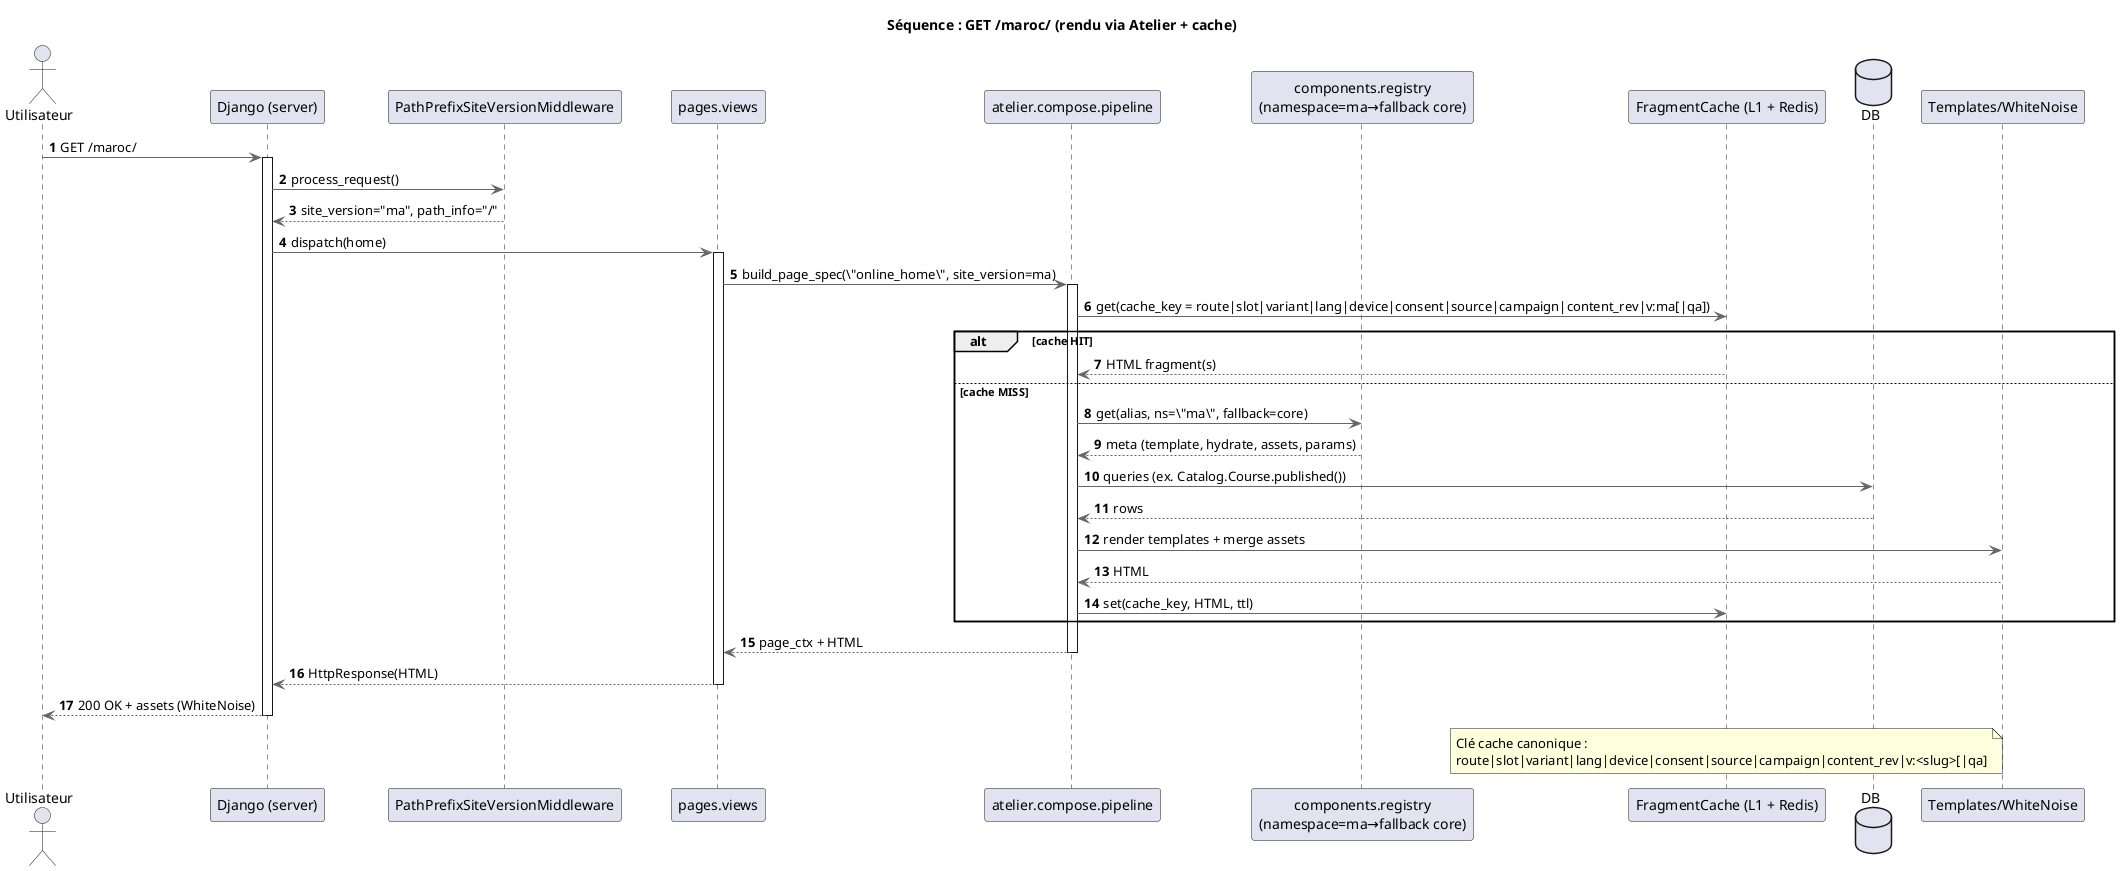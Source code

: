 @startuml 03_sequence_rendu_page
title Séquence : GET /maroc/ (rendu via Atelier + cache)

skinparam ArrowColor #666
skinparam sequenceArrowThickness 1
skinparam ParticipantPadding 20
skinparam BoxPadding 10
autonumber

actor U as "Utilisateur"
participant S as "Django (server)"
participant MW as "PathPrefixSiteVersionMiddleware"
participant P as "pages.views"
participant PIPE as "atelier.compose.pipeline"
participant REG as "components.registry\n(namespace=ma→fallback core)"
participant F as "FragmentCache (L1 + Redis)"
database DB as "DB"
participant T as "Templates/WhiteNoise"

U -> S : GET /maroc/
activate S
S -> MW : process_request()
MW --> S : site_version="ma", path_info="/"

S -> P : dispatch(home)
activate P
P -> PIPE : build_page_spec(\"online_home\", site_version=ma)
activate PIPE
PIPE -> F : get(cache_key = route|slot|variant|lang|device|consent|source|campaign|content_rev|v:ma[|qa])
alt cache HIT
  F --> PIPE : HTML fragment(s)
else cache MISS
  PIPE -> REG : get(alias, ns=\"ma\", fallback=core)
  REG --> PIPE : meta (template, hydrate, assets, params)
  PIPE -> DB : queries (ex. Catalog.Course.published())
  DB --> PIPE : rows
  PIPE -> T : render templates + merge assets
  T --> PIPE : HTML
  PIPE -> F : set(cache_key, HTML, ttl)
end
PIPE --> P : page_ctx + HTML
deactivate PIPE

P --> S : HttpResponse(HTML)
deactivate P
S --> U : 200 OK + assets (WhiteNoise)
deactivate S

note over F
  Clé cache canonique :
  route|slot|variant|lang|device|consent|source|campaign|content_rev|v:<slug>[|qa]
end note
@enduml
